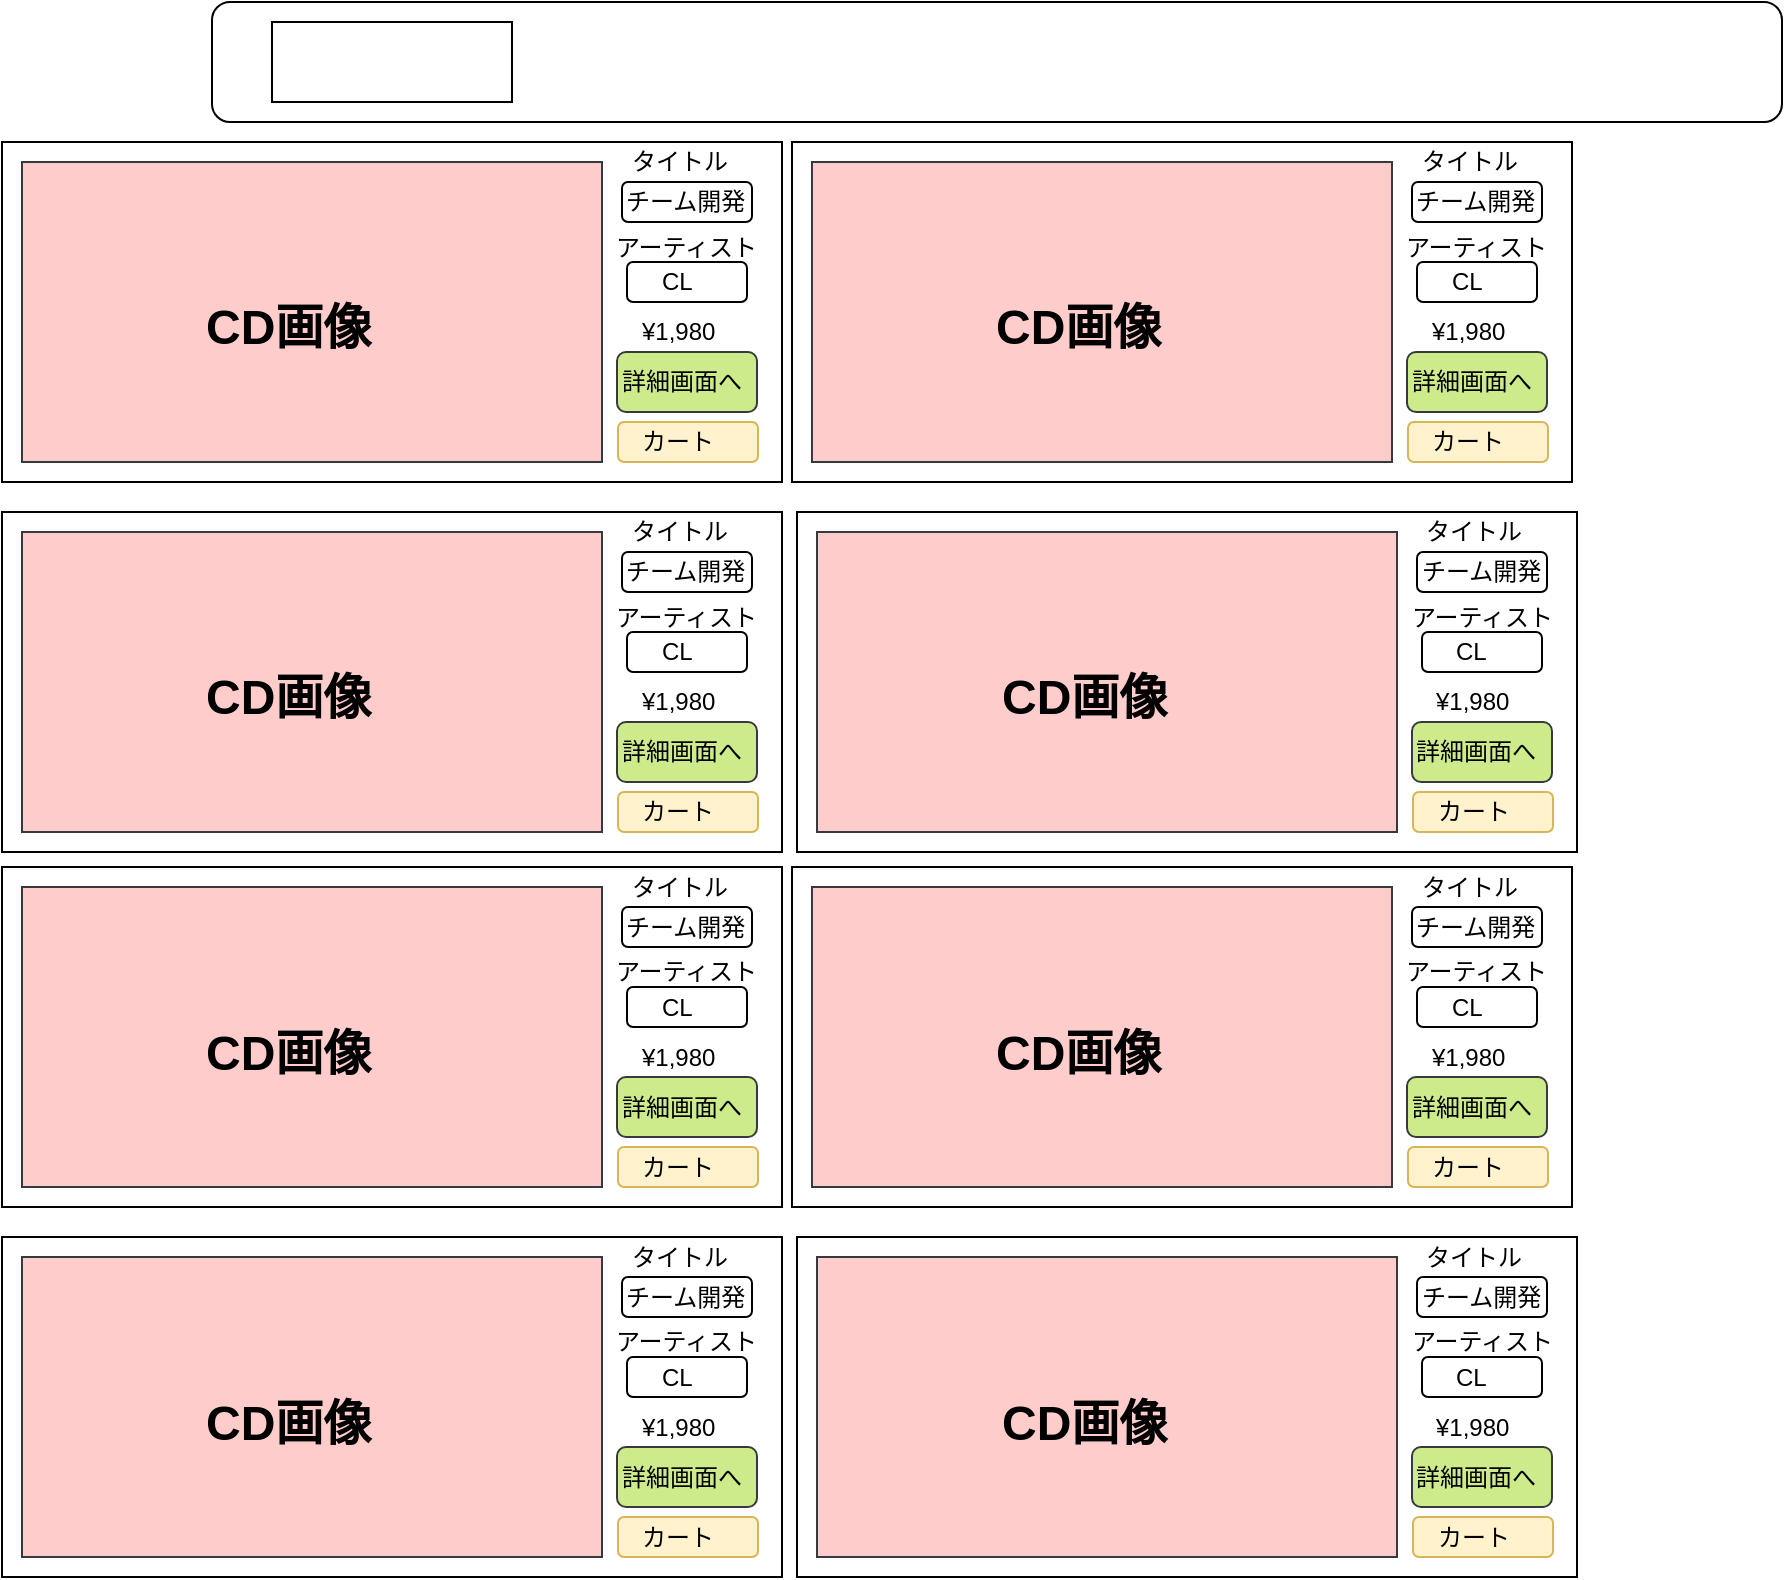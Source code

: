 <mxfile version="10.8.8" type="github"><diagram id="DscVsH9sAaSAuxc2mQHo" name="Page-1"><mxGraphModel dx="1398" dy="775" grid="1" gridSize="10" guides="1" tooltips="1" connect="1" arrows="1" fold="1" page="1" pageScale="1" pageWidth="1169" pageHeight="1654" math="0" shadow="0"><root><mxCell id="0"/><mxCell id="1" parent="0"/><mxCell id="MUcNa298eYOiDR0zBk3g-1" value="" style="rounded=0;whiteSpace=wrap;html=1;strokeWidth=1;fillColor=none;gradientColor=none;align=left;" parent="1" vertex="1"><mxGeometry x="70" y="70" width="390" height="170" as="geometry"/></mxCell><mxCell id="MUcNa298eYOiDR0zBk3g-2" value="" style="rounded=0;whiteSpace=wrap;html=1;strokeWidth=1;fillColor=#ffcccc;align=left;strokeColor=#36393d;" parent="1" vertex="1"><mxGeometry x="80" y="80" width="290" height="150" as="geometry"/></mxCell><mxCell id="MUcNa298eYOiDR0zBk3g-3" value="&lt;h1&gt;CD画像&lt;/h1&gt;" style="text;html=1;resizable=0;points=[];autosize=1;align=left;verticalAlign=top;spacingTop=-4;" parent="1" vertex="1"><mxGeometry x="170" y="130" width="100" height="50" as="geometry"/></mxCell><mxCell id="MUcNa298eYOiDR0zBk3g-4" value="詳細画面へ" style="rounded=1;whiteSpace=wrap;html=1;strokeWidth=1;fillColor=#cdeb8b;align=left;strokeColor=#36393d;" parent="1" vertex="1"><mxGeometry x="377.5" y="175" width="70" height="30" as="geometry"/></mxCell><mxCell id="MUcNa298eYOiDR0zBk3g-5" value="タイトル" style="text;html=1;resizable=0;points=[];autosize=1;align=left;verticalAlign=top;spacingTop=-4;" parent="1" vertex="1"><mxGeometry x="382.5" y="70" width="60" height="20" as="geometry"/></mxCell><mxCell id="MUcNa298eYOiDR0zBk3g-6" value="チーム開発" style="text;html=1;resizable=0;points=[];autosize=1;align=left;verticalAlign=top;spacingTop=-4;" parent="1" vertex="1"><mxGeometry x="380" y="90" width="80" height="20" as="geometry"/></mxCell><mxCell id="MUcNa298eYOiDR0zBk3g-7" value="" style="rounded=1;whiteSpace=wrap;html=1;strokeWidth=1;fillColor=none;gradientColor=none;align=left;" parent="1" vertex="1"><mxGeometry x="382.5" y="130" width="60" height="20" as="geometry"/></mxCell><mxCell id="MUcNa298eYOiDR0zBk3g-8" value="" style="rounded=1;whiteSpace=wrap;html=1;strokeWidth=1;fillColor=none;gradientColor=none;align=left;" parent="1" vertex="1"><mxGeometry x="380" y="90" width="65" height="20" as="geometry"/></mxCell><mxCell id="MUcNa298eYOiDR0zBk3g-9" value="CL" style="text;html=1;resizable=0;points=[];autosize=1;align=left;verticalAlign=top;spacingTop=-4;" parent="1" vertex="1"><mxGeometry x="397.5" y="130" width="30" height="20" as="geometry"/></mxCell><mxCell id="MUcNa298eYOiDR0zBk3g-10" value="¥1,980" style="text;html=1;resizable=0;points=[];autosize=1;align=left;verticalAlign=top;spacingTop=-4;" parent="1" vertex="1"><mxGeometry x="387.5" y="155" width="50" height="20" as="geometry"/></mxCell><mxCell id="MUcNa298eYOiDR0zBk3g-11" value="アーティスト" style="text;html=1;resizable=0;points=[];autosize=1;align=left;verticalAlign=top;spacingTop=-4;" parent="1" vertex="1"><mxGeometry x="375" y="112.5" width="90" height="20" as="geometry"/></mxCell><mxCell id="MUcNa298eYOiDR0zBk3g-12" value="" style="rounded=1;whiteSpace=wrap;html=1;strokeWidth=1;fillColor=#fff2cc;align=left;strokeColor=#d6b656;" parent="1" vertex="1"><mxGeometry x="378" y="210" width="70" height="20" as="geometry"/></mxCell><mxCell id="MUcNa298eYOiDR0zBk3g-13" value="カート" style="text;html=1;resizable=0;points=[];autosize=1;align=left;verticalAlign=top;spacingTop=-4;" parent="1" vertex="1"><mxGeometry x="388" y="210" width="50" height="20" as="geometry"/></mxCell><mxCell id="MUcNa298eYOiDR0zBk3g-14" value="" style="rounded=0;whiteSpace=wrap;html=1;strokeWidth=1;fillColor=none;gradientColor=none;align=left;" parent="1" vertex="1"><mxGeometry x="465" y="70" width="390" height="170" as="geometry"/></mxCell><mxCell id="MUcNa298eYOiDR0zBk3g-15" value="" style="rounded=0;whiteSpace=wrap;html=1;strokeWidth=1;fillColor=#ffcccc;align=left;strokeColor=#36393d;" parent="1" vertex="1"><mxGeometry x="475" y="80" width="290" height="150" as="geometry"/></mxCell><mxCell id="MUcNa298eYOiDR0zBk3g-16" value="&lt;h1&gt;CD画像&lt;/h1&gt;" style="text;html=1;resizable=0;points=[];autosize=1;align=left;verticalAlign=top;spacingTop=-4;" parent="1" vertex="1"><mxGeometry x="565" y="130" width="100" height="50" as="geometry"/></mxCell><mxCell id="MUcNa298eYOiDR0zBk3g-17" value="詳細画面へ" style="rounded=1;whiteSpace=wrap;html=1;strokeWidth=1;fillColor=#cdeb8b;align=left;strokeColor=#36393d;" parent="1" vertex="1"><mxGeometry x="772.5" y="175" width="70" height="30" as="geometry"/></mxCell><mxCell id="MUcNa298eYOiDR0zBk3g-18" value="タイトル" style="text;html=1;resizable=0;points=[];autosize=1;align=left;verticalAlign=top;spacingTop=-4;" parent="1" vertex="1"><mxGeometry x="777.5" y="70" width="60" height="20" as="geometry"/></mxCell><mxCell id="MUcNa298eYOiDR0zBk3g-19" value="チーム開発" style="text;html=1;resizable=0;points=[];autosize=1;align=left;verticalAlign=top;spacingTop=-4;" parent="1" vertex="1"><mxGeometry x="775" y="90" width="80" height="20" as="geometry"/></mxCell><mxCell id="MUcNa298eYOiDR0zBk3g-20" value="" style="rounded=1;whiteSpace=wrap;html=1;strokeWidth=1;fillColor=none;gradientColor=none;align=left;" parent="1" vertex="1"><mxGeometry x="777.5" y="130" width="60" height="20" as="geometry"/></mxCell><mxCell id="MUcNa298eYOiDR0zBk3g-21" value="" style="rounded=1;whiteSpace=wrap;html=1;strokeWidth=1;fillColor=none;gradientColor=none;align=left;" parent="1" vertex="1"><mxGeometry x="775" y="90" width="65" height="20" as="geometry"/></mxCell><mxCell id="MUcNa298eYOiDR0zBk3g-22" value="CL" style="text;html=1;resizable=0;points=[];autosize=1;align=left;verticalAlign=top;spacingTop=-4;" parent="1" vertex="1"><mxGeometry x="792.5" y="130" width="30" height="20" as="geometry"/></mxCell><mxCell id="MUcNa298eYOiDR0zBk3g-23" value="¥1,980" style="text;html=1;resizable=0;points=[];autosize=1;align=left;verticalAlign=top;spacingTop=-4;" parent="1" vertex="1"><mxGeometry x="782.5" y="155" width="50" height="20" as="geometry"/></mxCell><mxCell id="MUcNa298eYOiDR0zBk3g-24" value="アーティスト" style="text;html=1;resizable=0;points=[];autosize=1;align=left;verticalAlign=top;spacingTop=-4;" parent="1" vertex="1"><mxGeometry x="770" y="112.5" width="90" height="20" as="geometry"/></mxCell><mxCell id="MUcNa298eYOiDR0zBk3g-25" value="" style="rounded=1;whiteSpace=wrap;html=1;strokeWidth=1;fillColor=#fff2cc;align=left;strokeColor=#d6b656;" parent="1" vertex="1"><mxGeometry x="773" y="210" width="70" height="20" as="geometry"/></mxCell><mxCell id="MUcNa298eYOiDR0zBk3g-26" value="カート" style="text;html=1;resizable=0;points=[];autosize=1;align=left;verticalAlign=top;spacingTop=-4;" parent="1" vertex="1"><mxGeometry x="783" y="210" width="50" height="20" as="geometry"/></mxCell><mxCell id="MUcNa298eYOiDR0zBk3g-27" value="" style="rounded=0;whiteSpace=wrap;html=1;strokeWidth=1;fillColor=none;gradientColor=none;align=left;" parent="1" vertex="1"><mxGeometry x="70" y="255" width="390" height="170" as="geometry"/></mxCell><mxCell id="MUcNa298eYOiDR0zBk3g-28" value="" style="rounded=0;whiteSpace=wrap;html=1;strokeWidth=1;fillColor=#ffcccc;align=left;strokeColor=#36393d;" parent="1" vertex="1"><mxGeometry x="80" y="265" width="290" height="150" as="geometry"/></mxCell><mxCell id="MUcNa298eYOiDR0zBk3g-29" value="&lt;h1&gt;CD画像&lt;/h1&gt;" style="text;html=1;resizable=0;points=[];autosize=1;align=left;verticalAlign=top;spacingTop=-4;" parent="1" vertex="1"><mxGeometry x="170" y="315" width="100" height="50" as="geometry"/></mxCell><mxCell id="MUcNa298eYOiDR0zBk3g-30" value="詳細画面へ" style="rounded=1;whiteSpace=wrap;html=1;strokeWidth=1;fillColor=#cdeb8b;align=left;strokeColor=#36393d;" parent="1" vertex="1"><mxGeometry x="377.5" y="360" width="70" height="30" as="geometry"/></mxCell><mxCell id="MUcNa298eYOiDR0zBk3g-31" value="タイトル" style="text;html=1;resizable=0;points=[];autosize=1;align=left;verticalAlign=top;spacingTop=-4;" parent="1" vertex="1"><mxGeometry x="382.5" y="255" width="60" height="20" as="geometry"/></mxCell><mxCell id="MUcNa298eYOiDR0zBk3g-32" value="チーム開発" style="text;html=1;resizable=0;points=[];autosize=1;align=left;verticalAlign=top;spacingTop=-4;" parent="1" vertex="1"><mxGeometry x="380" y="275" width="80" height="20" as="geometry"/></mxCell><mxCell id="MUcNa298eYOiDR0zBk3g-33" value="" style="rounded=1;whiteSpace=wrap;html=1;strokeWidth=1;fillColor=none;gradientColor=none;align=left;" parent="1" vertex="1"><mxGeometry x="382.5" y="315" width="60" height="20" as="geometry"/></mxCell><mxCell id="MUcNa298eYOiDR0zBk3g-34" value="" style="rounded=1;whiteSpace=wrap;html=1;strokeWidth=1;fillColor=none;gradientColor=none;align=left;" parent="1" vertex="1"><mxGeometry x="380" y="275" width="65" height="20" as="geometry"/></mxCell><mxCell id="MUcNa298eYOiDR0zBk3g-35" value="CL" style="text;html=1;resizable=0;points=[];autosize=1;align=left;verticalAlign=top;spacingTop=-4;" parent="1" vertex="1"><mxGeometry x="397.5" y="315" width="30" height="20" as="geometry"/></mxCell><mxCell id="MUcNa298eYOiDR0zBk3g-36" value="¥1,980" style="text;html=1;resizable=0;points=[];autosize=1;align=left;verticalAlign=top;spacingTop=-4;" parent="1" vertex="1"><mxGeometry x="387.5" y="340" width="50" height="20" as="geometry"/></mxCell><mxCell id="MUcNa298eYOiDR0zBk3g-37" value="アーティスト" style="text;html=1;resizable=0;points=[];autosize=1;align=left;verticalAlign=top;spacingTop=-4;" parent="1" vertex="1"><mxGeometry x="375" y="297.5" width="90" height="20" as="geometry"/></mxCell><mxCell id="MUcNa298eYOiDR0zBk3g-38" value="" style="rounded=1;whiteSpace=wrap;html=1;strokeWidth=1;fillColor=#fff2cc;align=left;strokeColor=#d6b656;" parent="1" vertex="1"><mxGeometry x="378" y="395" width="70" height="20" as="geometry"/></mxCell><mxCell id="MUcNa298eYOiDR0zBk3g-39" value="カート" style="text;html=1;resizable=0;points=[];autosize=1;align=left;verticalAlign=top;spacingTop=-4;" parent="1" vertex="1"><mxGeometry x="388" y="395" width="50" height="20" as="geometry"/></mxCell><mxCell id="MUcNa298eYOiDR0zBk3g-40" value="" style="rounded=0;whiteSpace=wrap;html=1;strokeWidth=1;fillColor=none;gradientColor=none;align=left;" parent="1" vertex="1"><mxGeometry x="467.5" y="255" width="390" height="170" as="geometry"/></mxCell><mxCell id="MUcNa298eYOiDR0zBk3g-41" value="" style="rounded=0;whiteSpace=wrap;html=1;strokeWidth=1;fillColor=#ffcccc;align=left;strokeColor=#36393d;" parent="1" vertex="1"><mxGeometry x="477.5" y="265" width="290" height="150" as="geometry"/></mxCell><mxCell id="MUcNa298eYOiDR0zBk3g-42" value="&lt;h1&gt;CD画像&lt;/h1&gt;" style="text;html=1;resizable=0;points=[];autosize=1;align=left;verticalAlign=top;spacingTop=-4;" parent="1" vertex="1"><mxGeometry x="567.5" y="315" width="100" height="50" as="geometry"/></mxCell><mxCell id="MUcNa298eYOiDR0zBk3g-43" value="詳細画面へ" style="rounded=1;whiteSpace=wrap;html=1;strokeWidth=1;fillColor=#cdeb8b;align=left;strokeColor=#36393d;" parent="1" vertex="1"><mxGeometry x="775" y="360" width="70" height="30" as="geometry"/></mxCell><mxCell id="MUcNa298eYOiDR0zBk3g-44" value="タイトル" style="text;html=1;resizable=0;points=[];autosize=1;align=left;verticalAlign=top;spacingTop=-4;" parent="1" vertex="1"><mxGeometry x="780" y="255" width="60" height="20" as="geometry"/></mxCell><mxCell id="MUcNa298eYOiDR0zBk3g-45" value="チーム開発" style="text;html=1;resizable=0;points=[];autosize=1;align=left;verticalAlign=top;spacingTop=-4;" parent="1" vertex="1"><mxGeometry x="777.5" y="275" width="80" height="20" as="geometry"/></mxCell><mxCell id="MUcNa298eYOiDR0zBk3g-46" value="" style="rounded=1;whiteSpace=wrap;html=1;strokeWidth=1;fillColor=none;gradientColor=none;align=left;" parent="1" vertex="1"><mxGeometry x="780" y="315" width="60" height="20" as="geometry"/></mxCell><mxCell id="MUcNa298eYOiDR0zBk3g-47" value="" style="rounded=1;whiteSpace=wrap;html=1;strokeWidth=1;fillColor=none;gradientColor=none;align=left;" parent="1" vertex="1"><mxGeometry x="777.5" y="275" width="65" height="20" as="geometry"/></mxCell><mxCell id="MUcNa298eYOiDR0zBk3g-48" value="CL" style="text;html=1;resizable=0;points=[];autosize=1;align=left;verticalAlign=top;spacingTop=-4;" parent="1" vertex="1"><mxGeometry x="795" y="315" width="30" height="20" as="geometry"/></mxCell><mxCell id="MUcNa298eYOiDR0zBk3g-49" value="¥1,980" style="text;html=1;resizable=0;points=[];autosize=1;align=left;verticalAlign=top;spacingTop=-4;" parent="1" vertex="1"><mxGeometry x="785" y="340" width="50" height="20" as="geometry"/></mxCell><mxCell id="MUcNa298eYOiDR0zBk3g-50" value="アーティスト" style="text;html=1;resizable=0;points=[];autosize=1;align=left;verticalAlign=top;spacingTop=-4;" parent="1" vertex="1"><mxGeometry x="772.5" y="297.5" width="90" height="20" as="geometry"/></mxCell><mxCell id="MUcNa298eYOiDR0zBk3g-51" value="" style="rounded=1;whiteSpace=wrap;html=1;strokeWidth=1;fillColor=#fff2cc;align=left;strokeColor=#d6b656;" parent="1" vertex="1"><mxGeometry x="775.5" y="395" width="70" height="20" as="geometry"/></mxCell><mxCell id="MUcNa298eYOiDR0zBk3g-52" value="カート" style="text;html=1;resizable=0;points=[];autosize=1;align=left;verticalAlign=top;spacingTop=-4;" parent="1" vertex="1"><mxGeometry x="785.5" y="395" width="50" height="20" as="geometry"/></mxCell><mxCell id="MUcNa298eYOiDR0zBk3g-53" value="" style="rounded=0;whiteSpace=wrap;html=1;strokeWidth=1;fillColor=none;gradientColor=none;align=left;" parent="1" vertex="1"><mxGeometry x="70" y="432.5" width="390" height="170" as="geometry"/></mxCell><mxCell id="MUcNa298eYOiDR0zBk3g-54" value="" style="rounded=0;whiteSpace=wrap;html=1;strokeWidth=1;fillColor=#ffcccc;align=left;strokeColor=#36393d;" parent="1" vertex="1"><mxGeometry x="80" y="442.5" width="290" height="150" as="geometry"/></mxCell><mxCell id="MUcNa298eYOiDR0zBk3g-55" value="&lt;h1&gt;CD画像&lt;/h1&gt;" style="text;html=1;resizable=0;points=[];autosize=1;align=left;verticalAlign=top;spacingTop=-4;" parent="1" vertex="1"><mxGeometry x="170" y="492.5" width="100" height="50" as="geometry"/></mxCell><mxCell id="MUcNa298eYOiDR0zBk3g-56" value="詳細画面へ" style="rounded=1;whiteSpace=wrap;html=1;strokeWidth=1;fillColor=#cdeb8b;align=left;strokeColor=#36393d;" parent="1" vertex="1"><mxGeometry x="377.5" y="537.5" width="70" height="30" as="geometry"/></mxCell><mxCell id="MUcNa298eYOiDR0zBk3g-57" value="タイトル" style="text;html=1;resizable=0;points=[];autosize=1;align=left;verticalAlign=top;spacingTop=-4;" parent="1" vertex="1"><mxGeometry x="382.5" y="432.5" width="60" height="20" as="geometry"/></mxCell><mxCell id="MUcNa298eYOiDR0zBk3g-58" value="チーム開発" style="text;html=1;resizable=0;points=[];autosize=1;align=left;verticalAlign=top;spacingTop=-4;" parent="1" vertex="1"><mxGeometry x="380" y="452.5" width="80" height="20" as="geometry"/></mxCell><mxCell id="MUcNa298eYOiDR0zBk3g-59" value="" style="rounded=1;whiteSpace=wrap;html=1;strokeWidth=1;fillColor=none;gradientColor=none;align=left;" parent="1" vertex="1"><mxGeometry x="382.5" y="492.5" width="60" height="20" as="geometry"/></mxCell><mxCell id="MUcNa298eYOiDR0zBk3g-60" value="" style="rounded=1;whiteSpace=wrap;html=1;strokeWidth=1;fillColor=none;gradientColor=none;align=left;" parent="1" vertex="1"><mxGeometry x="380" y="452.5" width="65" height="20" as="geometry"/></mxCell><mxCell id="MUcNa298eYOiDR0zBk3g-61" value="CL" style="text;html=1;resizable=0;points=[];autosize=1;align=left;verticalAlign=top;spacingTop=-4;" parent="1" vertex="1"><mxGeometry x="397.5" y="492.5" width="30" height="20" as="geometry"/></mxCell><mxCell id="MUcNa298eYOiDR0zBk3g-62" value="¥1,980" style="text;html=1;resizable=0;points=[];autosize=1;align=left;verticalAlign=top;spacingTop=-4;" parent="1" vertex="1"><mxGeometry x="387.5" y="517.5" width="50" height="20" as="geometry"/></mxCell><mxCell id="MUcNa298eYOiDR0zBk3g-63" value="アーティスト" style="text;html=1;resizable=0;points=[];autosize=1;align=left;verticalAlign=top;spacingTop=-4;" parent="1" vertex="1"><mxGeometry x="375" y="475" width="90" height="20" as="geometry"/></mxCell><mxCell id="MUcNa298eYOiDR0zBk3g-64" value="" style="rounded=1;whiteSpace=wrap;html=1;strokeWidth=1;fillColor=#fff2cc;align=left;strokeColor=#d6b656;" parent="1" vertex="1"><mxGeometry x="378" y="572.5" width="70" height="20" as="geometry"/></mxCell><mxCell id="MUcNa298eYOiDR0zBk3g-65" value="カート" style="text;html=1;resizable=0;points=[];autosize=1;align=left;verticalAlign=top;spacingTop=-4;" parent="1" vertex="1"><mxGeometry x="388" y="572.5" width="50" height="20" as="geometry"/></mxCell><mxCell id="MUcNa298eYOiDR0zBk3g-66" value="" style="rounded=0;whiteSpace=wrap;html=1;strokeWidth=1;fillColor=none;gradientColor=none;align=left;" parent="1" vertex="1"><mxGeometry x="465" y="432.5" width="390" height="170" as="geometry"/></mxCell><mxCell id="MUcNa298eYOiDR0zBk3g-67" value="" style="rounded=0;whiteSpace=wrap;html=1;strokeWidth=1;fillColor=#ffcccc;align=left;strokeColor=#36393d;" parent="1" vertex="1"><mxGeometry x="475" y="442.5" width="290" height="150" as="geometry"/></mxCell><mxCell id="MUcNa298eYOiDR0zBk3g-68" value="&lt;h1&gt;CD画像&lt;/h1&gt;" style="text;html=1;resizable=0;points=[];autosize=1;align=left;verticalAlign=top;spacingTop=-4;" parent="1" vertex="1"><mxGeometry x="565" y="492.5" width="100" height="50" as="geometry"/></mxCell><mxCell id="MUcNa298eYOiDR0zBk3g-69" value="詳細画面へ" style="rounded=1;whiteSpace=wrap;html=1;strokeWidth=1;fillColor=#cdeb8b;align=left;strokeColor=#36393d;" parent="1" vertex="1"><mxGeometry x="772.5" y="537.5" width="70" height="30" as="geometry"/></mxCell><mxCell id="MUcNa298eYOiDR0zBk3g-70" value="タイトル" style="text;html=1;resizable=0;points=[];autosize=1;align=left;verticalAlign=top;spacingTop=-4;" parent="1" vertex="1"><mxGeometry x="777.5" y="432.5" width="60" height="20" as="geometry"/></mxCell><mxCell id="MUcNa298eYOiDR0zBk3g-71" value="チーム開発" style="text;html=1;resizable=0;points=[];autosize=1;align=left;verticalAlign=top;spacingTop=-4;" parent="1" vertex="1"><mxGeometry x="775" y="452.5" width="80" height="20" as="geometry"/></mxCell><mxCell id="MUcNa298eYOiDR0zBk3g-72" value="" style="rounded=1;whiteSpace=wrap;html=1;strokeWidth=1;fillColor=none;gradientColor=none;align=left;" parent="1" vertex="1"><mxGeometry x="777.5" y="492.5" width="60" height="20" as="geometry"/></mxCell><mxCell id="MUcNa298eYOiDR0zBk3g-73" value="" style="rounded=1;whiteSpace=wrap;html=1;strokeWidth=1;fillColor=none;gradientColor=none;align=left;" parent="1" vertex="1"><mxGeometry x="775" y="452.5" width="65" height="20" as="geometry"/></mxCell><mxCell id="MUcNa298eYOiDR0zBk3g-74" value="CL" style="text;html=1;resizable=0;points=[];autosize=1;align=left;verticalAlign=top;spacingTop=-4;" parent="1" vertex="1"><mxGeometry x="792.5" y="492.5" width="30" height="20" as="geometry"/></mxCell><mxCell id="MUcNa298eYOiDR0zBk3g-75" value="¥1,980" style="text;html=1;resizable=0;points=[];autosize=1;align=left;verticalAlign=top;spacingTop=-4;" parent="1" vertex="1"><mxGeometry x="782.5" y="517.5" width="50" height="20" as="geometry"/></mxCell><mxCell id="MUcNa298eYOiDR0zBk3g-76" value="アーティスト" style="text;html=1;resizable=0;points=[];autosize=1;align=left;verticalAlign=top;spacingTop=-4;" parent="1" vertex="1"><mxGeometry x="770" y="475" width="90" height="20" as="geometry"/></mxCell><mxCell id="MUcNa298eYOiDR0zBk3g-77" value="" style="rounded=1;whiteSpace=wrap;html=1;strokeWidth=1;fillColor=#fff2cc;align=left;strokeColor=#d6b656;" parent="1" vertex="1"><mxGeometry x="773" y="572.5" width="70" height="20" as="geometry"/></mxCell><mxCell id="MUcNa298eYOiDR0zBk3g-78" value="カート" style="text;html=1;resizable=0;points=[];autosize=1;align=left;verticalAlign=top;spacingTop=-4;" parent="1" vertex="1"><mxGeometry x="783" y="572.5" width="50" height="20" as="geometry"/></mxCell><mxCell id="MUcNa298eYOiDR0zBk3g-79" value="" style="rounded=0;whiteSpace=wrap;html=1;strokeWidth=1;fillColor=none;gradientColor=none;align=left;" parent="1" vertex="1"><mxGeometry x="70" y="617.5" width="390" height="170" as="geometry"/></mxCell><mxCell id="MUcNa298eYOiDR0zBk3g-80" value="" style="rounded=0;whiteSpace=wrap;html=1;strokeWidth=1;fillColor=#ffcccc;align=left;strokeColor=#36393d;" parent="1" vertex="1"><mxGeometry x="80" y="627.5" width="290" height="150" as="geometry"/></mxCell><mxCell id="MUcNa298eYOiDR0zBk3g-81" value="&lt;h1&gt;CD画像&lt;/h1&gt;" style="text;html=1;resizable=0;points=[];autosize=1;align=left;verticalAlign=top;spacingTop=-4;" parent="1" vertex="1"><mxGeometry x="170" y="677.5" width="100" height="50" as="geometry"/></mxCell><mxCell id="MUcNa298eYOiDR0zBk3g-82" value="詳細画面へ" style="rounded=1;whiteSpace=wrap;html=1;strokeWidth=1;fillColor=#cdeb8b;align=left;strokeColor=#36393d;" parent="1" vertex="1"><mxGeometry x="377.5" y="722.5" width="70" height="30" as="geometry"/></mxCell><mxCell id="MUcNa298eYOiDR0zBk3g-83" value="タイトル" style="text;html=1;resizable=0;points=[];autosize=1;align=left;verticalAlign=top;spacingTop=-4;" parent="1" vertex="1"><mxGeometry x="382.5" y="617.5" width="60" height="20" as="geometry"/></mxCell><mxCell id="MUcNa298eYOiDR0zBk3g-84" value="チーム開発" style="text;html=1;resizable=0;points=[];autosize=1;align=left;verticalAlign=top;spacingTop=-4;" parent="1" vertex="1"><mxGeometry x="380" y="637.5" width="80" height="20" as="geometry"/></mxCell><mxCell id="MUcNa298eYOiDR0zBk3g-85" value="" style="rounded=1;whiteSpace=wrap;html=1;strokeWidth=1;fillColor=none;gradientColor=none;align=left;" parent="1" vertex="1"><mxGeometry x="382.5" y="677.5" width="60" height="20" as="geometry"/></mxCell><mxCell id="MUcNa298eYOiDR0zBk3g-86" value="" style="rounded=1;whiteSpace=wrap;html=1;strokeWidth=1;fillColor=none;gradientColor=none;align=left;" parent="1" vertex="1"><mxGeometry x="380" y="637.5" width="65" height="20" as="geometry"/></mxCell><mxCell id="MUcNa298eYOiDR0zBk3g-87" value="CL" style="text;html=1;resizable=0;points=[];autosize=1;align=left;verticalAlign=top;spacingTop=-4;" parent="1" vertex="1"><mxGeometry x="397.5" y="677.5" width="30" height="20" as="geometry"/></mxCell><mxCell id="MUcNa298eYOiDR0zBk3g-88" value="¥1,980" style="text;html=1;resizable=0;points=[];autosize=1;align=left;verticalAlign=top;spacingTop=-4;" parent="1" vertex="1"><mxGeometry x="387.5" y="702.5" width="50" height="20" as="geometry"/></mxCell><mxCell id="MUcNa298eYOiDR0zBk3g-89" value="アーティスト" style="text;html=1;resizable=0;points=[];autosize=1;align=left;verticalAlign=top;spacingTop=-4;" parent="1" vertex="1"><mxGeometry x="375" y="660" width="90" height="20" as="geometry"/></mxCell><mxCell id="MUcNa298eYOiDR0zBk3g-90" value="" style="rounded=1;whiteSpace=wrap;html=1;strokeWidth=1;fillColor=#fff2cc;align=left;strokeColor=#d6b656;" parent="1" vertex="1"><mxGeometry x="378" y="757.5" width="70" height="20" as="geometry"/></mxCell><mxCell id="MUcNa298eYOiDR0zBk3g-91" value="カート" style="text;html=1;resizable=0;points=[];autosize=1;align=left;verticalAlign=top;spacingTop=-4;" parent="1" vertex="1"><mxGeometry x="388" y="757.5" width="50" height="20" as="geometry"/></mxCell><mxCell id="MUcNa298eYOiDR0zBk3g-92" value="" style="rounded=0;whiteSpace=wrap;html=1;strokeWidth=1;fillColor=none;gradientColor=none;align=left;" parent="1" vertex="1"><mxGeometry x="467.5" y="617.5" width="390" height="170" as="geometry"/></mxCell><mxCell id="MUcNa298eYOiDR0zBk3g-93" value="" style="rounded=0;whiteSpace=wrap;html=1;strokeWidth=1;fillColor=#ffcccc;align=left;strokeColor=#36393d;" parent="1" vertex="1"><mxGeometry x="477.5" y="627.5" width="290" height="150" as="geometry"/></mxCell><mxCell id="MUcNa298eYOiDR0zBk3g-94" value="&lt;h1&gt;CD画像&lt;/h1&gt;" style="text;html=1;resizable=0;points=[];autosize=1;align=left;verticalAlign=top;spacingTop=-4;" parent="1" vertex="1"><mxGeometry x="567.5" y="677.5" width="100" height="50" as="geometry"/></mxCell><mxCell id="MUcNa298eYOiDR0zBk3g-95" value="詳細画面へ" style="rounded=1;whiteSpace=wrap;html=1;strokeWidth=1;fillColor=#cdeb8b;align=left;strokeColor=#36393d;" parent="1" vertex="1"><mxGeometry x="775" y="722.5" width="70" height="30" as="geometry"/></mxCell><mxCell id="MUcNa298eYOiDR0zBk3g-96" value="タイトル" style="text;html=1;resizable=0;points=[];autosize=1;align=left;verticalAlign=top;spacingTop=-4;" parent="1" vertex="1"><mxGeometry x="780" y="617.5" width="60" height="20" as="geometry"/></mxCell><mxCell id="MUcNa298eYOiDR0zBk3g-97" value="チーム開発" style="text;html=1;resizable=0;points=[];autosize=1;align=left;verticalAlign=top;spacingTop=-4;" parent="1" vertex="1"><mxGeometry x="777.5" y="637.5" width="80" height="20" as="geometry"/></mxCell><mxCell id="MUcNa298eYOiDR0zBk3g-98" value="" style="rounded=1;whiteSpace=wrap;html=1;strokeWidth=1;fillColor=none;gradientColor=none;align=left;" parent="1" vertex="1"><mxGeometry x="780" y="677.5" width="60" height="20" as="geometry"/></mxCell><mxCell id="MUcNa298eYOiDR0zBk3g-99" value="" style="rounded=1;whiteSpace=wrap;html=1;strokeWidth=1;fillColor=none;gradientColor=none;align=left;" parent="1" vertex="1"><mxGeometry x="777.5" y="637.5" width="65" height="20" as="geometry"/></mxCell><mxCell id="MUcNa298eYOiDR0zBk3g-100" value="CL" style="text;html=1;resizable=0;points=[];autosize=1;align=left;verticalAlign=top;spacingTop=-4;" parent="1" vertex="1"><mxGeometry x="795" y="677.5" width="30" height="20" as="geometry"/></mxCell><mxCell id="MUcNa298eYOiDR0zBk3g-101" value="¥1,980" style="text;html=1;resizable=0;points=[];autosize=1;align=left;verticalAlign=top;spacingTop=-4;" parent="1" vertex="1"><mxGeometry x="785" y="702.5" width="50" height="20" as="geometry"/></mxCell><mxCell id="MUcNa298eYOiDR0zBk3g-102" value="アーティスト" style="text;html=1;resizable=0;points=[];autosize=1;align=left;verticalAlign=top;spacingTop=-4;" parent="1" vertex="1"><mxGeometry x="772.5" y="660" width="90" height="20" as="geometry"/></mxCell><mxCell id="MUcNa298eYOiDR0zBk3g-103" value="" style="rounded=1;whiteSpace=wrap;html=1;strokeWidth=1;fillColor=#fff2cc;align=left;strokeColor=#d6b656;" parent="1" vertex="1"><mxGeometry x="775.5" y="757.5" width="70" height="20" as="geometry"/></mxCell><mxCell id="MUcNa298eYOiDR0zBk3g-104" value="カート" style="text;html=1;resizable=0;points=[];autosize=1;align=left;verticalAlign=top;spacingTop=-4;" parent="1" vertex="1"><mxGeometry x="785.5" y="757.5" width="50" height="20" as="geometry"/></mxCell><mxCell id="DIsV_oGC4ENdQmb9g6Bj-1" value="" style="rounded=1;whiteSpace=wrap;html=1;" parent="1" vertex="1"><mxGeometry x="175" width="785" height="60" as="geometry"/></mxCell><mxCell id="qq8xQspBwOSqGhd964v_-1" value="" style="rounded=0;whiteSpace=wrap;html=1;" vertex="1" parent="1"><mxGeometry x="205" y="10" width="120" height="40" as="geometry"/></mxCell></root></mxGraphModel></diagram></mxfile>